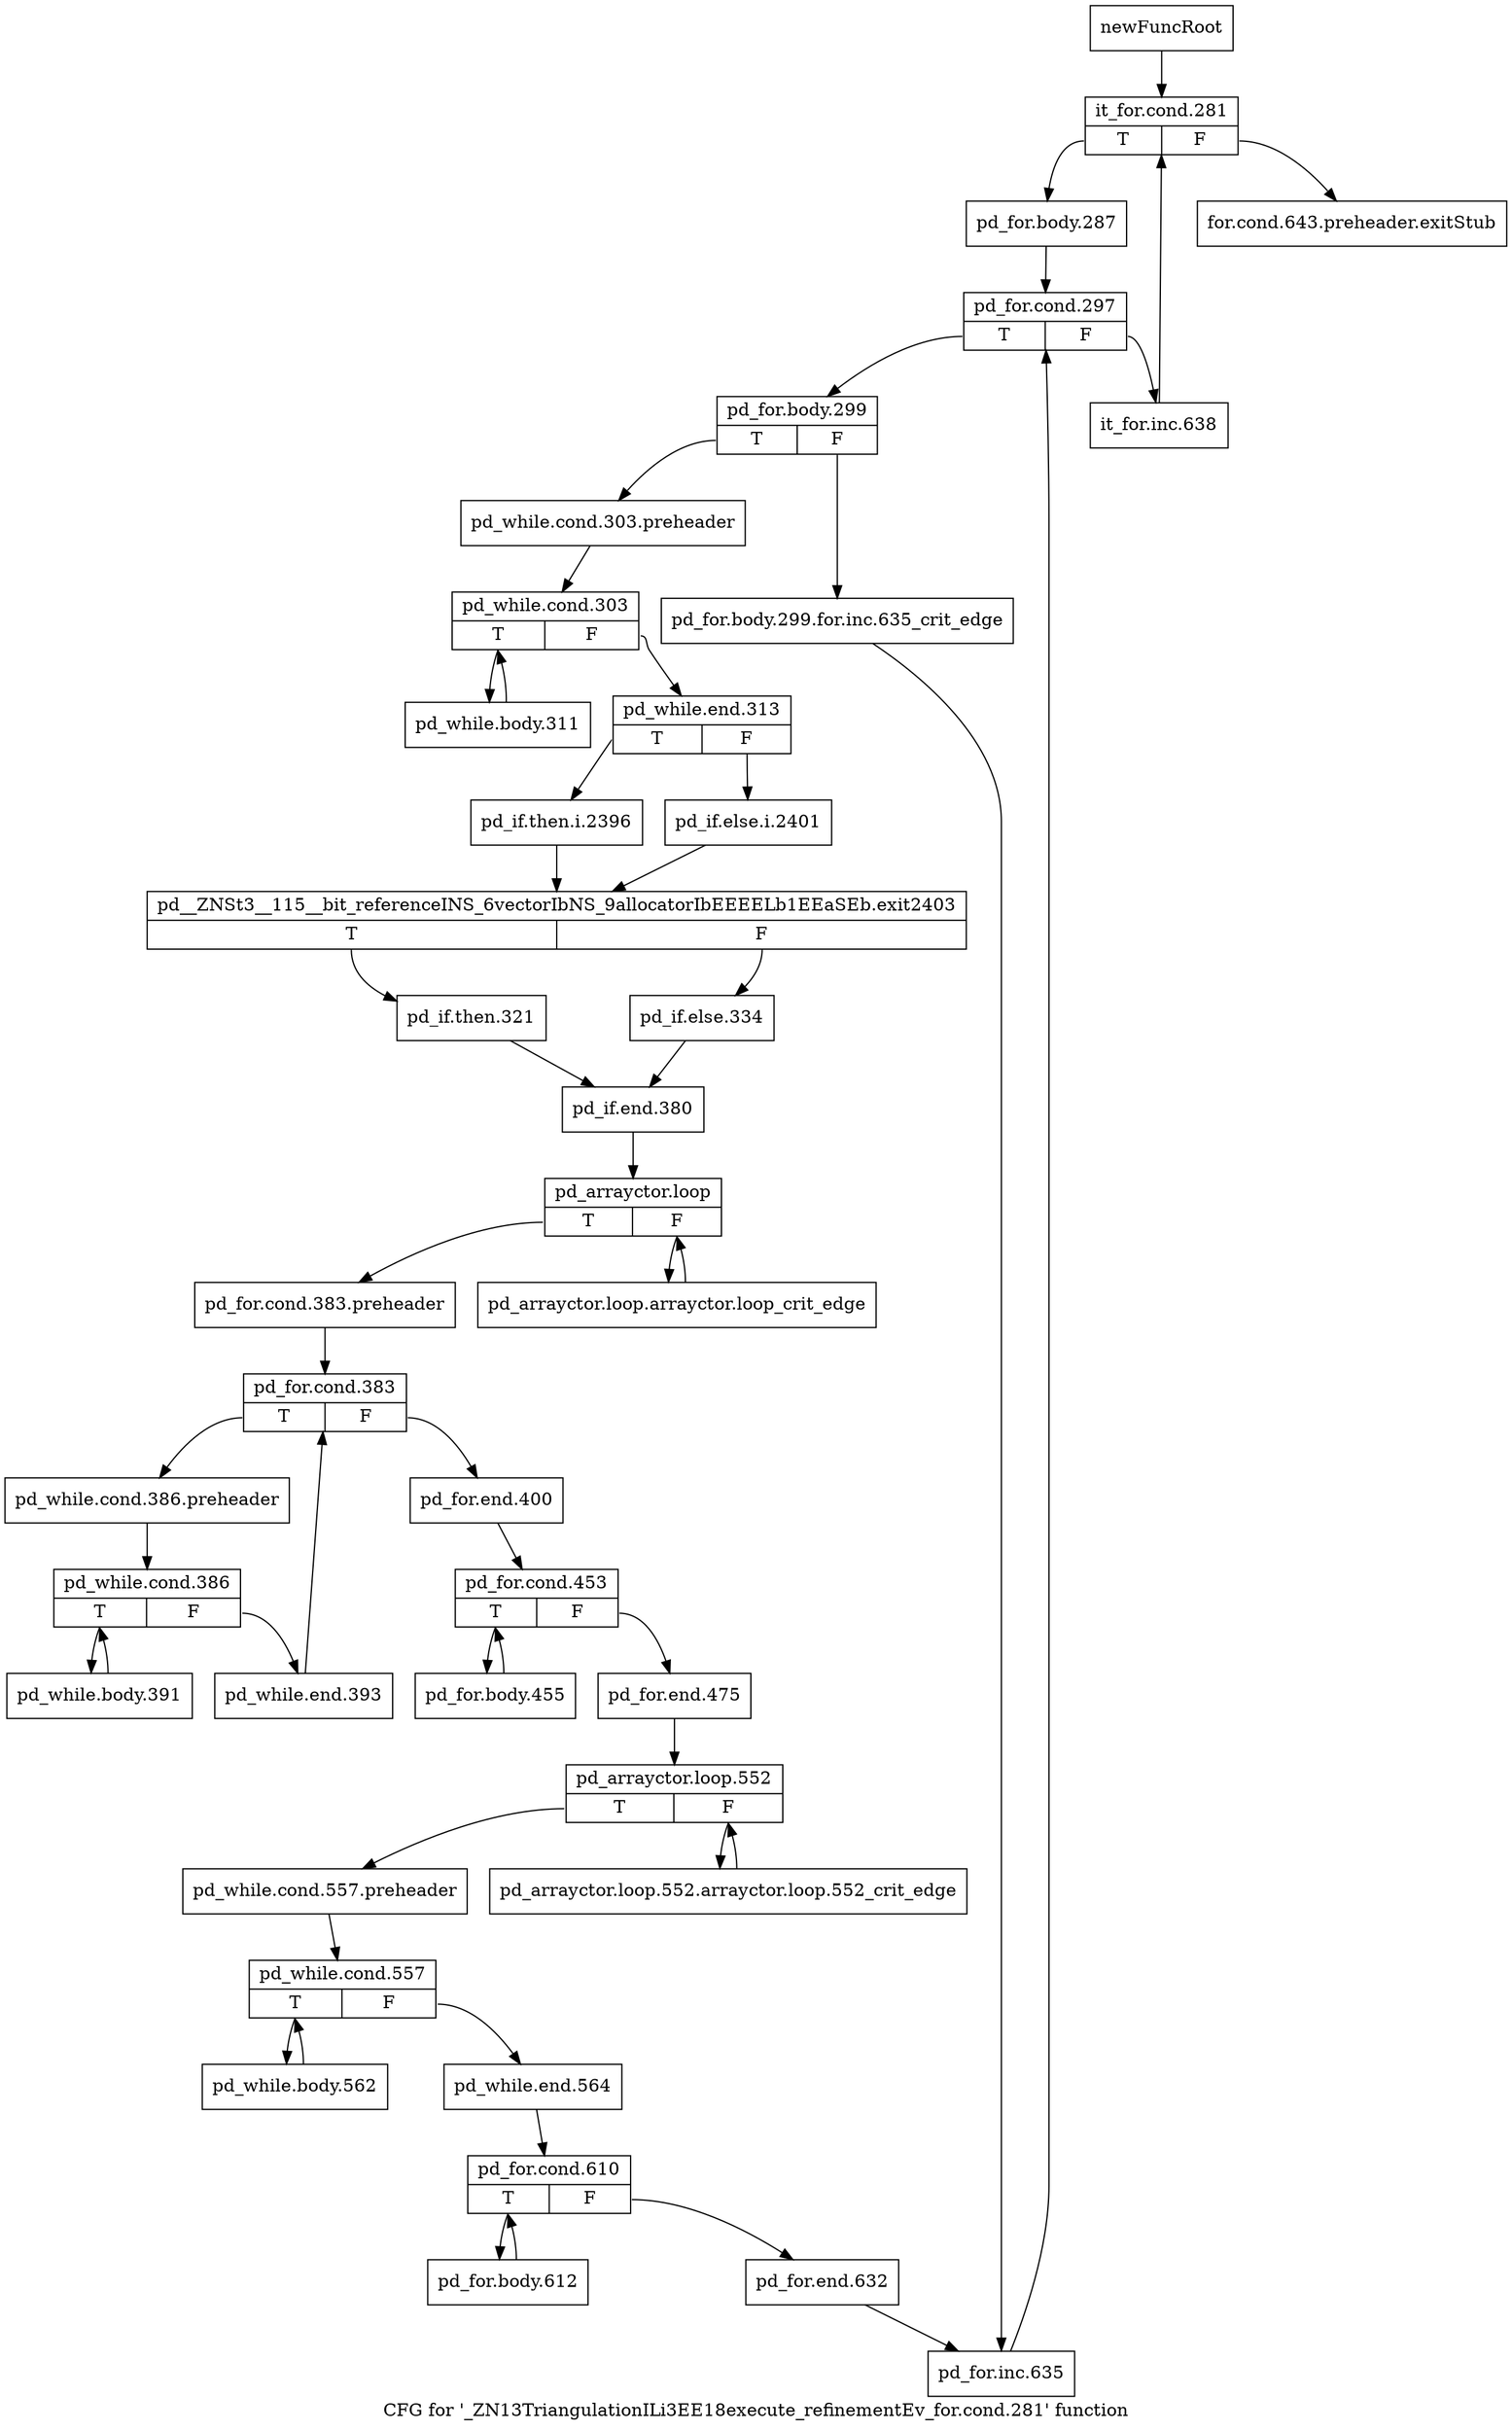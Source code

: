 digraph "CFG for '_ZN13TriangulationILi3EE18execute_refinementEv_for.cond.281' function" {
	label="CFG for '_ZN13TriangulationILi3EE18execute_refinementEv_for.cond.281' function";

	Node0x982e7e0 [shape=record,label="{newFuncRoot}"];
	Node0x982e7e0 -> Node0x982e880;
	Node0x982e830 [shape=record,label="{for.cond.643.preheader.exitStub}"];
	Node0x982e880 [shape=record,label="{it_for.cond.281|{<s0>T|<s1>F}}"];
	Node0x982e880:s0 -> Node0x982e8d0;
	Node0x982e880:s1 -> Node0x982e830;
	Node0x982e8d0 [shape=record,label="{pd_for.body.287}"];
	Node0x982e8d0 -> Node0x982e920;
	Node0x982e920 [shape=record,label="{pd_for.cond.297|{<s0>T|<s1>F}}"];
	Node0x982e920:s0 -> Node0x982e9c0;
	Node0x982e920:s1 -> Node0x982e970;
	Node0x982e970 [shape=record,label="{it_for.inc.638}"];
	Node0x982e970 -> Node0x982e880;
	Node0x982e9c0 [shape=record,label="{pd_for.body.299|{<s0>T|<s1>F}}"];
	Node0x982e9c0:s0 -> Node0x982ea60;
	Node0x982e9c0:s1 -> Node0x982ea10;
	Node0x982ea10 [shape=record,label="{pd_for.body.299.for.inc.635_crit_edge}"];
	Node0x982ea10 -> Node0x982f190;
	Node0x982ea60 [shape=record,label="{pd_while.cond.303.preheader}"];
	Node0x982ea60 -> Node0x982eab0;
	Node0x982eab0 [shape=record,label="{pd_while.cond.303|{<s0>T|<s1>F}}"];
	Node0x982eab0:s0 -> Node0x982f410;
	Node0x982eab0:s1 -> Node0x982eb00;
	Node0x982eb00 [shape=record,label="{pd_while.end.313|{<s0>T|<s1>F}}"];
	Node0x982eb00:s0 -> Node0x982eba0;
	Node0x982eb00:s1 -> Node0x982eb50;
	Node0x982eb50 [shape=record,label="{pd_if.else.i.2401}"];
	Node0x982eb50 -> Node0x982ebf0;
	Node0x982eba0 [shape=record,label="{pd_if.then.i.2396}"];
	Node0x982eba0 -> Node0x982ebf0;
	Node0x982ebf0 [shape=record,label="{pd__ZNSt3__115__bit_referenceINS_6vectorIbNS_9allocatorIbEEEELb1EEaSEb.exit2403|{<s0>T|<s1>F}}"];
	Node0x982ebf0:s0 -> Node0x982ec90;
	Node0x982ebf0:s1 -> Node0x982ec40;
	Node0x982ec40 [shape=record,label="{pd_if.else.334}"];
	Node0x982ec40 -> Node0x982ece0;
	Node0x982ec90 [shape=record,label="{pd_if.then.321}"];
	Node0x982ec90 -> Node0x982ece0;
	Node0x982ece0 [shape=record,label="{pd_if.end.380}"];
	Node0x982ece0 -> Node0x982ed30;
	Node0x982ed30 [shape=record,label="{pd_arrayctor.loop|{<s0>T|<s1>F}}"];
	Node0x982ed30:s0 -> Node0x982edd0;
	Node0x982ed30:s1 -> Node0x982ed80;
	Node0x982ed80 [shape=record,label="{pd_arrayctor.loop.arrayctor.loop_crit_edge}"];
	Node0x982ed80 -> Node0x982ed30;
	Node0x982edd0 [shape=record,label="{pd_for.cond.383.preheader}"];
	Node0x982edd0 -> Node0x982ee20;
	Node0x982ee20 [shape=record,label="{pd_for.cond.383|{<s0>T|<s1>F}}"];
	Node0x982ee20:s0 -> Node0x982f2d0;
	Node0x982ee20:s1 -> Node0x982ee70;
	Node0x982ee70 [shape=record,label="{pd_for.end.400}"];
	Node0x982ee70 -> Node0x982eec0;
	Node0x982eec0 [shape=record,label="{pd_for.cond.453|{<s0>T|<s1>F}}"];
	Node0x982eec0:s0 -> Node0x982f280;
	Node0x982eec0:s1 -> Node0x982ef10;
	Node0x982ef10 [shape=record,label="{pd_for.end.475}"];
	Node0x982ef10 -> Node0x982ef60;
	Node0x982ef60 [shape=record,label="{pd_arrayctor.loop.552|{<s0>T|<s1>F}}"];
	Node0x982ef60:s0 -> Node0x982f000;
	Node0x982ef60:s1 -> Node0x982efb0;
	Node0x982efb0 [shape=record,label="{pd_arrayctor.loop.552.arrayctor.loop.552_crit_edge}"];
	Node0x982efb0 -> Node0x982ef60;
	Node0x982f000 [shape=record,label="{pd_while.cond.557.preheader}"];
	Node0x982f000 -> Node0x982f050;
	Node0x982f050 [shape=record,label="{pd_while.cond.557|{<s0>T|<s1>F}}"];
	Node0x982f050:s0 -> Node0x982f230;
	Node0x982f050:s1 -> Node0x982f0a0;
	Node0x982f0a0 [shape=record,label="{pd_while.end.564}"];
	Node0x982f0a0 -> Node0x982f0f0;
	Node0x982f0f0 [shape=record,label="{pd_for.cond.610|{<s0>T|<s1>F}}"];
	Node0x982f0f0:s0 -> Node0x982f1e0;
	Node0x982f0f0:s1 -> Node0x982f140;
	Node0x982f140 [shape=record,label="{pd_for.end.632}"];
	Node0x982f140 -> Node0x982f190;
	Node0x982f190 [shape=record,label="{pd_for.inc.635}"];
	Node0x982f190 -> Node0x982e920;
	Node0x982f1e0 [shape=record,label="{pd_for.body.612}"];
	Node0x982f1e0 -> Node0x982f0f0;
	Node0x982f230 [shape=record,label="{pd_while.body.562}"];
	Node0x982f230 -> Node0x982f050;
	Node0x982f280 [shape=record,label="{pd_for.body.455}"];
	Node0x982f280 -> Node0x982eec0;
	Node0x982f2d0 [shape=record,label="{pd_while.cond.386.preheader}"];
	Node0x982f2d0 -> Node0x982f320;
	Node0x982f320 [shape=record,label="{pd_while.cond.386|{<s0>T|<s1>F}}"];
	Node0x982f320:s0 -> Node0x982f3c0;
	Node0x982f320:s1 -> Node0x982f370;
	Node0x982f370 [shape=record,label="{pd_while.end.393}"];
	Node0x982f370 -> Node0x982ee20;
	Node0x982f3c0 [shape=record,label="{pd_while.body.391}"];
	Node0x982f3c0 -> Node0x982f320;
	Node0x982f410 [shape=record,label="{pd_while.body.311}"];
	Node0x982f410 -> Node0x982eab0;
}
